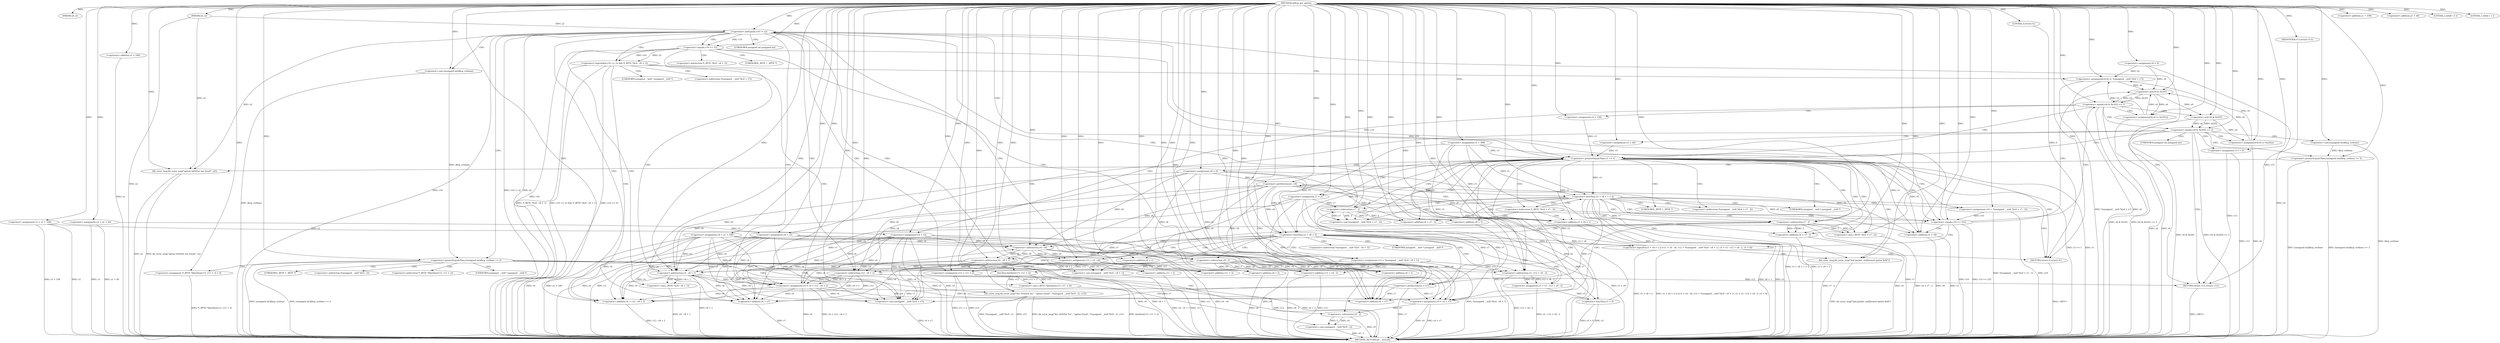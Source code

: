 digraph udhcp_get_option {  
"1000114" [label = "(METHOD,udhcp_get_option)" ]
"1000374" [label = "(METHOD_RETURN,int __fastcall)" ]
"1000115" [label = "(PARAM,int a1)" ]
"1000116" [label = "(PARAM,int a2)" ]
"1000131" [label = "(<operator>.assignment,v2 = a1 + 108)" ]
"1000133" [label = "(<operator>.addition,a1 + 108)" ]
"1000136" [label = "(<operator>.assignment,v3 = a1 + 44)" ]
"1000138" [label = "(<operator>.addition,a1 + 44)" ]
"1000141" [label = "(<operator>.assignment,v4 = a1 + 240)" ]
"1000143" [label = "(<operator>.addition,a1 + 240)" ]
"1000146" [label = "(<operator>.assignment,v5 = 388)" ]
"1000149" [label = "(<operator>.assignment,v6 = 0)" ]
"1000153" [label = "(LITERAL,2,while ( 2 ))" ]
"1000155" [label = "(<operator>.assignment,v7 = 2)" ]
"1000158" [label = "(<operator>.assignment,v8 = 0)" ]
"1000162" [label = "(LITERAL,1,while ( 1 ))" ]
"1000164" [label = "(<operator>.assignment,v9 = v4 + v7)" ]
"1000166" [label = "(<operator>.addition,v4 + v7)" ]
"1000169" [label = "(<operator>.assignment,v10 = *(unsigned __int8 *)(v4 + v7 - 2))" ]
"1000172" [label = "(<operator>.cast,(unsigned __int8 *)(v4 + v7 - 2))" ]
"1000174" [label = "(<operator>.addition,v4 + v7 - 2)" ]
"1000176" [label = "(<operator>.subtraction,v7 - 2)" ]
"1000181" [label = "(<operator>.cast,(_BYTE *)(v4 + v7 - 2))" ]
"1000183" [label = "(<operator>.addition,v4 + v7 - 2)" ]
"1000185" [label = "(<operator>.subtraction,v7 - 2)" ]
"1000189" [label = "(<operator>.preDecrement,--v8)" ]
"1000191" [label = "(<operator>.preIncrement,++v7)" ]
"1000194" [label = "(<operator>.lessThan,v5 + v8 + 1 < 2)" ]
"1000195" [label = "(<operator>.addition,v5 + v8 + 1)" ]
"1000197" [label = "(<operator>.addition,v8 + 1)" ]
"1000203" [label = "(<operator>.equals,v10 == 255)" ]
"1000208" [label = "(<operator>.equals,(v6 & 0x101) == 1)" ]
"1000209" [label = "(<operator>.and,v6 & 0x101)" ]
"1000214" [label = "(<operators>.assignmentOr,v6 |= 0x101u)" ]
"1000217" [label = "(<operator>.assignment,v5 = 128)" ]
"1000220" [label = "(<operator>.assignment,v4 = v2)" ]
"1000225" [label = "(<operator>.equals,(v6 & 0x202) == 2)" ]
"1000226" [label = "(<operator>.and,v6 & 0x202)" ]
"1000231" [label = "(<operators>.assignmentOr,v6 |= 0x202u)" ]
"1000234" [label = "(<operator>.assignment,v5 = 64)" ]
"1000237" [label = "(<operator>.assignment,v4 = v3)" ]
"1000241" [label = "(<operator>.assignment,v13 = 0)" ]
"1000245" [label = "(<operator>.greaterEqualsThan,(unsigned int)dhcp_verbose >= 3)" ]
"1000246" [label = "(<operator>.cast,(unsigned int)dhcp_verbose)" ]
"1000250" [label = "(bb_error_msg,bb_error_msg(\"option 0x%02x not found\", a2))" ]
"1000256" [label = "(<operator>.logicalOr,v5 + v8 < 2 || (v11 = v4 - v8, v12 = *(unsigned __int8 *)(v4 - v8 + 1), v5 = v5 - v12 + v8 - 2, v5 < 0))" ]
"1000257" [label = "(<operator>.lessThan,v5 + v8 < 2)" ]
"1000258" [label = "(<operator>.addition,v5 + v8)" ]
"1000263" [label = "(<operator>.assignment,v11 = v4 - v8)" ]
"1000265" [label = "(<operator>.subtraction,v4 - v8)" ]
"1000269" [label = "(<operator>.assignment,v12 = *(unsigned __int8 *)(v4 - v8 + 1))" ]
"1000272" [label = "(<operator>.cast,(unsigned __int8 *)(v4 - v8 + 1))" ]
"1000274" [label = "(<operator>.subtraction,v4 - v8 + 1)" ]
"1000276" [label = "(<operator>.addition,v8 + 1)" ]
"1000280" [label = "(<operator>.assignment,v5 = v5 - v12 + v8 - 2)" ]
"1000282" [label = "(<operator>.subtraction,v5 - v12 + v8 - 2)" ]
"1000284" [label = "(<operator>.addition,v12 + v8 - 2)" ]
"1000286" [label = "(<operator>.subtraction,v8 - 2)" ]
"1000289" [label = "(<operator>.lessThan,v5 < 0)" ]
"1000294" [label = "(bb_error_msg,bb_error_msg(\"bad packet, malformed option field\"))" ]
"1000296" [label = "(RETURN,return 0;,return 0;)" ]
"1000297" [label = "(LITERAL,0,return 0;)" ]
"1000299" [label = "(<operator>.notEquals,v10 != a2)" ]
"1000304" [label = "(<operator>.logicalAnd,v10 == 52 && *(_BYTE *)(v4 - v8 + 1))" ]
"1000305" [label = "(<operator>.equals,v10 == 52)" ]
"1000309" [label = "(<operator>.cast,(_BYTE *)(v4 - v8 + 1))" ]
"1000311" [label = "(<operator>.subtraction,v4 - v8 + 1)" ]
"1000313" [label = "(<operator>.addition,v8 + 1)" ]
"1000316" [label = "(<operators>.assignmentOr,v6 |= *(unsigned __int8 *)(v4 + v7))" ]
"1000319" [label = "(<operator>.cast,(unsigned __int8 *)(v4 + v7))" ]
"1000321" [label = "(<operator>.addition,v4 + v7)" ]
"1000324" [label = "(<operator>.assignment,v4 = v4 + v12 - v8 + 2)" ]
"1000326" [label = "(<operator>.addition,v4 + v12 - v8 + 2)" ]
"1000328" [label = "(<operator>.subtraction,v12 - v8 + 2)" ]
"1000330" [label = "(<operator>.addition,v8 + 2)" ]
"1000335" [label = "(<operator>.greaterEqualsThan,v5 >= 1)" ]
"1000341" [label = "(<operator>.greaterEqualsThan,(unsigned int)dhcp_verbose >= 2)" ]
"1000342" [label = "(<operator>.cast,(unsigned int)dhcp_verbose)" ]
"1000347" [label = "(<operator>.assignment,*(_BYTE *)bin2hex(v15, v11 + 2) = 0)" ]
"1000349" [label = "(<operator>.cast,(_BYTE *)bin2hex(v15, v11 + 2))" ]
"1000351" [label = "(bin2hex,bin2hex(v15, v11 + 2))" ]
"1000353" [label = "(<operator>.addition,v11 + 2)" ]
"1000357" [label = "(bb_error_msg,bb_error_msg(\"%s: 0x%02x %s\", \"option found\", *(unsigned __int8 *)(v9 - 2), v15))" ]
"1000361" [label = "(<operator>.cast,(unsigned __int8 *)(v9 - 2))" ]
"1000363" [label = "(<operator>.subtraction,v9 - 2)" ]
"1000367" [label = "(<operator>.assignment,v13 = v11 + 2)" ]
"1000369" [label = "(<operator>.addition,v11 + 2)" ]
"1000372" [label = "(RETURN,return v13;,return v13;)" ]
"1000373" [label = "(IDENTIFIER,v13,return v13;)" ]
"1000171" [label = "(<operator>.indirection,*(unsigned __int8 *)(v4 + v7 - 2))" ]
"1000173" [label = "(UNKNOWN,unsigned __int8 *,unsigned __int8 *)" ]
"1000180" [label = "(<operator>.indirection,*(_BYTE *)(v4 + v7 - 2))" ]
"1000182" [label = "(UNKNOWN,_BYTE *,_BYTE *)" ]
"1000247" [label = "(UNKNOWN,unsigned int,unsigned int)" ]
"1000271" [label = "(<operator>.indirection,*(unsigned __int8 *)(v4 - v8 + 1))" ]
"1000273" [label = "(UNKNOWN,unsigned __int8 *,unsigned __int8 *)" ]
"1000308" [label = "(<operator>.indirection,*(_BYTE *)(v4 - v8 + 1))" ]
"1000310" [label = "(UNKNOWN,_BYTE *,_BYTE *)" ]
"1000318" [label = "(<operator>.indirection,*(unsigned __int8 *)(v4 + v7))" ]
"1000320" [label = "(UNKNOWN,unsigned __int8 *,unsigned __int8 *)" ]
"1000343" [label = "(UNKNOWN,unsigned int,unsigned int)" ]
"1000348" [label = "(<operator>.indirection,*(_BYTE *)bin2hex(v15, v11 + 2))" ]
"1000350" [label = "(UNKNOWN,_BYTE *,_BYTE *)" ]
"1000360" [label = "(<operator>.indirection,*(unsigned __int8 *)(v9 - 2))" ]
"1000362" [label = "(UNKNOWN,unsigned __int8 *,unsigned __int8 *)" ]
  "1000328" -> "1000374"  [ label = "DDG: v12"] 
  "1000258" -> "1000374"  [ label = "DDG: v8"] 
  "1000289" -> "1000374"  [ label = "DDG: v5 < 0"] 
  "1000294" -> "1000374"  [ label = "DDG: bb_error_msg(\"bad packet, malformed option field\")"] 
  "1000143" -> "1000374"  [ label = "DDG: a1"] 
  "1000194" -> "1000374"  [ label = "DDG: v5 + v8 + 1 < 2"] 
  "1000141" -> "1000374"  [ label = "DDG: a1 + 240"] 
  "1000341" -> "1000374"  [ label = "DDG: (unsigned int)dhcp_verbose"] 
  "1000347" -> "1000374"  [ label = "DDG: *(_BYTE *)bin2hex(v15, v11 + 2)"] 
  "1000335" -> "1000374"  [ label = "DDG: v5 >= 1"] 
  "1000203" -> "1000374"  [ label = "DDG: v10 == 255"] 
  "1000324" -> "1000374"  [ label = "DDG: v4"] 
  "1000237" -> "1000374"  [ label = "DDG: v3"] 
  "1000164" -> "1000374"  [ label = "DDG: v4 + v7"] 
  "1000342" -> "1000374"  [ label = "DDG: dhcp_verbose"] 
  "1000328" -> "1000374"  [ label = "DDG: v8 + 2"] 
  "1000258" -> "1000374"  [ label = "DDG: v5"] 
  "1000319" -> "1000374"  [ label = "DDG: v4 + v7"] 
  "1000263" -> "1000374"  [ label = "DDG: v4 - v8"] 
  "1000304" -> "1000374"  [ label = "DDG: *(_BYTE *)(v4 - v8 + 1)"] 
  "1000141" -> "1000374"  [ label = "DDG: v4"] 
  "1000183" -> "1000374"  [ label = "DDG: v4"] 
  "1000349" -> "1000374"  [ label = "DDG: bin2hex(v15, v11 + 2)"] 
  "1000257" -> "1000374"  [ label = "DDG: v5 + v8"] 
  "1000245" -> "1000374"  [ label = "DDG: (unsigned int)dhcp_verbose"] 
  "1000321" -> "1000374"  [ label = "DDG: v7"] 
  "1000363" -> "1000374"  [ label = "DDG: v9"] 
  "1000311" -> "1000374"  [ label = "DDG: v8 + 1"] 
  "1000367" -> "1000374"  [ label = "DDG: v11 + 2"] 
  "1000289" -> "1000374"  [ label = "DDG: v5"] 
  "1000220" -> "1000374"  [ label = "DDG: v4"] 
  "1000256" -> "1000374"  [ label = "DDG: v5 + v8 < 2 || (v11 = v4 - v8, v12 = *(unsigned __int8 *)(v4 - v8 + 1), v5 = v5 - v12 + v8 - 2, v5 < 0)"] 
  "1000272" -> "1000374"  [ label = "DDG: v4 - v8 + 1"] 
  "1000136" -> "1000374"  [ label = "DDG: v3"] 
  "1000299" -> "1000374"  [ label = "DDG: a2"] 
  "1000369" -> "1000374"  [ label = "DDG: v11"] 
  "1000226" -> "1000374"  [ label = "DDG: v6"] 
  "1000225" -> "1000374"  [ label = "DDG: v6 & 0x202"] 
  "1000250" -> "1000374"  [ label = "DDG: bb_error_msg(\"option 0x%02x not found\", a2)"] 
  "1000181" -> "1000374"  [ label = "DDG: v4 + v7 - 2"] 
  "1000131" -> "1000374"  [ label = "DDG: a1 + 108"] 
  "1000367" -> "1000374"  [ label = "DDG: v13"] 
  "1000341" -> "1000374"  [ label = "DDG: (unsigned int)dhcp_verbose >= 2"] 
  "1000149" -> "1000374"  [ label = "DDG: v6"] 
  "1000146" -> "1000374"  [ label = "DDG: v5"] 
  "1000203" -> "1000374"  [ label = "DDG: v10"] 
  "1000280" -> "1000374"  [ label = "DDG: v5 - v12 + v8 - 2"] 
  "1000116" -> "1000374"  [ label = "DDG: a2"] 
  "1000214" -> "1000374"  [ label = "DDG: v6"] 
  "1000269" -> "1000374"  [ label = "DDG: *(unsigned __int8 *)(v4 - v8 + 1)"] 
  "1000304" -> "1000374"  [ label = "DDG: v10 == 52 && *(_BYTE *)(v4 - v8 + 1)"] 
  "1000136" -> "1000374"  [ label = "DDG: a1 + 44"] 
  "1000158" -> "1000374"  [ label = "DDG: v8"] 
  "1000231" -> "1000374"  [ label = "DDG: v6"] 
  "1000183" -> "1000374"  [ label = "DDG: v7 - 2"] 
  "1000220" -> "1000374"  [ label = "DDG: v2"] 
  "1000274" -> "1000374"  [ label = "DDG: v4"] 
  "1000246" -> "1000374"  [ label = "DDG: dhcp_verbose"] 
  "1000169" -> "1000374"  [ label = "DDG: v10"] 
  "1000357" -> "1000374"  [ label = "DDG: v15"] 
  "1000284" -> "1000374"  [ label = "DDG: v8 - 2"] 
  "1000250" -> "1000374"  [ label = "DDG: a2"] 
  "1000225" -> "1000374"  [ label = "DDG: (v6 & 0x202) == 2"] 
  "1000286" -> "1000374"  [ label = "DDG: v8"] 
  "1000197" -> "1000374"  [ label = "DDG: v8"] 
  "1000316" -> "1000374"  [ label = "DDG: v6"] 
  "1000309" -> "1000374"  [ label = "DDG: v4 - v8 + 1"] 
  "1000208" -> "1000374"  [ label = "DDG: v6 & 0x101"] 
  "1000208" -> "1000374"  [ label = "DDG: (v6 & 0x101) == 1"] 
  "1000256" -> "1000374"  [ label = "DDG: v5 + v8 < 2"] 
  "1000169" -> "1000374"  [ label = "DDG: *(unsigned __int8 *)(v4 + v7 - 2)"] 
  "1000191" -> "1000374"  [ label = "DDG: v7"] 
  "1000155" -> "1000374"  [ label = "DDG: v7"] 
  "1000305" -> "1000374"  [ label = "DDG: v10"] 
  "1000326" -> "1000374"  [ label = "DDG: v12 - v8 + 2"] 
  "1000335" -> "1000374"  [ label = "DDG: v5"] 
  "1000299" -> "1000374"  [ label = "DDG: v10"] 
  "1000241" -> "1000374"  [ label = "DDG: v13"] 
  "1000195" -> "1000374"  [ label = "DDG: v5"] 
  "1000299" -> "1000374"  [ label = "DDG: v10 != a2"] 
  "1000361" -> "1000374"  [ label = "DDG: v9 - 2"] 
  "1000263" -> "1000374"  [ label = "DDG: v11"] 
  "1000304" -> "1000374"  [ label = "DDG: v10 == 52"] 
  "1000357" -> "1000374"  [ label = "DDG: bb_error_msg(\"%s: 0x%02x %s\", \"option found\", *(unsigned __int8 *)(v9 - 2), v15)"] 
  "1000282" -> "1000374"  [ label = "DDG: v12 + v8 - 2"] 
  "1000237" -> "1000374"  [ label = "DDG: v4"] 
  "1000194" -> "1000374"  [ label = "DDG: v5 + v8 + 1"] 
  "1000316" -> "1000374"  [ label = "DDG: *(unsigned __int8 *)(v4 + v7)"] 
  "1000324" -> "1000374"  [ label = "DDG: v4 + v12 - v8 + 2"] 
  "1000274" -> "1000374"  [ label = "DDG: v8 + 1"] 
  "1000195" -> "1000374"  [ label = "DDG: v8 + 1"] 
  "1000245" -> "1000374"  [ label = "DDG: (unsigned int)dhcp_verbose >= 3"] 
  "1000164" -> "1000374"  [ label = "DDG: v9"] 
  "1000284" -> "1000374"  [ label = "DDG: v12"] 
  "1000185" -> "1000374"  [ label = "DDG: v7"] 
  "1000131" -> "1000374"  [ label = "DDG: v2"] 
  "1000357" -> "1000374"  [ label = "DDG: *(unsigned __int8 *)(v9 - 2)"] 
  "1000330" -> "1000374"  [ label = "DDG: v8"] 
  "1000372" -> "1000374"  [ label = "DDG: <RET>"] 
  "1000296" -> "1000374"  [ label = "DDG: <RET>"] 
  "1000114" -> "1000115"  [ label = "DDG: "] 
  "1000114" -> "1000116"  [ label = "DDG: "] 
  "1000114" -> "1000131"  [ label = "DDG: "] 
  "1000114" -> "1000133"  [ label = "DDG: "] 
  "1000114" -> "1000136"  [ label = "DDG: "] 
  "1000114" -> "1000138"  [ label = "DDG: "] 
  "1000114" -> "1000141"  [ label = "DDG: "] 
  "1000114" -> "1000143"  [ label = "DDG: "] 
  "1000114" -> "1000146"  [ label = "DDG: "] 
  "1000114" -> "1000149"  [ label = "DDG: "] 
  "1000114" -> "1000153"  [ label = "DDG: "] 
  "1000114" -> "1000155"  [ label = "DDG: "] 
  "1000114" -> "1000158"  [ label = "DDG: "] 
  "1000114" -> "1000162"  [ label = "DDG: "] 
  "1000324" -> "1000164"  [ label = "DDG: v4"] 
  "1000220" -> "1000164"  [ label = "DDG: v4"] 
  "1000237" -> "1000164"  [ label = "DDG: v4"] 
  "1000141" -> "1000164"  [ label = "DDG: v4"] 
  "1000114" -> "1000164"  [ label = "DDG: "] 
  "1000191" -> "1000164"  [ label = "DDG: v7"] 
  "1000155" -> "1000164"  [ label = "DDG: v7"] 
  "1000324" -> "1000166"  [ label = "DDG: v4"] 
  "1000220" -> "1000166"  [ label = "DDG: v4"] 
  "1000237" -> "1000166"  [ label = "DDG: v4"] 
  "1000141" -> "1000166"  [ label = "DDG: v4"] 
  "1000114" -> "1000166"  [ label = "DDG: "] 
  "1000191" -> "1000166"  [ label = "DDG: v7"] 
  "1000155" -> "1000166"  [ label = "DDG: v7"] 
  "1000114" -> "1000169"  [ label = "DDG: "] 
  "1000114" -> "1000172"  [ label = "DDG: "] 
  "1000176" -> "1000172"  [ label = "DDG: v7"] 
  "1000176" -> "1000172"  [ label = "DDG: 2"] 
  "1000114" -> "1000174"  [ label = "DDG: "] 
  "1000176" -> "1000174"  [ label = "DDG: v7"] 
  "1000176" -> "1000174"  [ label = "DDG: 2"] 
  "1000114" -> "1000176"  [ label = "DDG: "] 
  "1000191" -> "1000176"  [ label = "DDG: v7"] 
  "1000155" -> "1000176"  [ label = "DDG: v7"] 
  "1000114" -> "1000181"  [ label = "DDG: "] 
  "1000185" -> "1000181"  [ label = "DDG: v7"] 
  "1000185" -> "1000181"  [ label = "DDG: 2"] 
  "1000114" -> "1000183"  [ label = "DDG: "] 
  "1000185" -> "1000183"  [ label = "DDG: v7"] 
  "1000185" -> "1000183"  [ label = "DDG: 2"] 
  "1000176" -> "1000185"  [ label = "DDG: v7"] 
  "1000114" -> "1000185"  [ label = "DDG: "] 
  "1000158" -> "1000189"  [ label = "DDG: v8"] 
  "1000114" -> "1000189"  [ label = "DDG: "] 
  "1000185" -> "1000191"  [ label = "DDG: v7"] 
  "1000114" -> "1000191"  [ label = "DDG: "] 
  "1000146" -> "1000194"  [ label = "DDG: v5"] 
  "1000335" -> "1000194"  [ label = "DDG: v5"] 
  "1000114" -> "1000194"  [ label = "DDG: "] 
  "1000189" -> "1000194"  [ label = "DDG: v8"] 
  "1000146" -> "1000195"  [ label = "DDG: v5"] 
  "1000335" -> "1000195"  [ label = "DDG: v5"] 
  "1000114" -> "1000195"  [ label = "DDG: "] 
  "1000189" -> "1000195"  [ label = "DDG: v8"] 
  "1000189" -> "1000197"  [ label = "DDG: v8"] 
  "1000114" -> "1000197"  [ label = "DDG: "] 
  "1000169" -> "1000203"  [ label = "DDG: v10"] 
  "1000305" -> "1000203"  [ label = "DDG: v10"] 
  "1000114" -> "1000203"  [ label = "DDG: "] 
  "1000209" -> "1000208"  [ label = "DDG: v6"] 
  "1000209" -> "1000208"  [ label = "DDG: 0x101"] 
  "1000149" -> "1000209"  [ label = "DDG: v6"] 
  "1000214" -> "1000209"  [ label = "DDG: v6"] 
  "1000231" -> "1000209"  [ label = "DDG: v6"] 
  "1000316" -> "1000209"  [ label = "DDG: v6"] 
  "1000114" -> "1000209"  [ label = "DDG: "] 
  "1000114" -> "1000208"  [ label = "DDG: "] 
  "1000114" -> "1000214"  [ label = "DDG: "] 
  "1000209" -> "1000214"  [ label = "DDG: v6"] 
  "1000114" -> "1000217"  [ label = "DDG: "] 
  "1000131" -> "1000220"  [ label = "DDG: v2"] 
  "1000114" -> "1000220"  [ label = "DDG: "] 
  "1000226" -> "1000225"  [ label = "DDG: v6"] 
  "1000226" -> "1000225"  [ label = "DDG: 0x202"] 
  "1000209" -> "1000226"  [ label = "DDG: v6"] 
  "1000114" -> "1000226"  [ label = "DDG: "] 
  "1000114" -> "1000225"  [ label = "DDG: "] 
  "1000114" -> "1000231"  [ label = "DDG: "] 
  "1000226" -> "1000231"  [ label = "DDG: v6"] 
  "1000114" -> "1000234"  [ label = "DDG: "] 
  "1000136" -> "1000237"  [ label = "DDG: v3"] 
  "1000114" -> "1000237"  [ label = "DDG: "] 
  "1000114" -> "1000241"  [ label = "DDG: "] 
  "1000246" -> "1000245"  [ label = "DDG: dhcp_verbose"] 
  "1000114" -> "1000246"  [ label = "DDG: "] 
  "1000114" -> "1000245"  [ label = "DDG: "] 
  "1000114" -> "1000250"  [ label = "DDG: "] 
  "1000299" -> "1000250"  [ label = "DDG: a2"] 
  "1000116" -> "1000250"  [ label = "DDG: a2"] 
  "1000257" -> "1000256"  [ label = "DDG: v5 + v8"] 
  "1000257" -> "1000256"  [ label = "DDG: 2"] 
  "1000146" -> "1000257"  [ label = "DDG: v5"] 
  "1000335" -> "1000257"  [ label = "DDG: v5"] 
  "1000114" -> "1000257"  [ label = "DDG: "] 
  "1000158" -> "1000257"  [ label = "DDG: v8"] 
  "1000189" -> "1000257"  [ label = "DDG: v8"] 
  "1000146" -> "1000258"  [ label = "DDG: v5"] 
  "1000335" -> "1000258"  [ label = "DDG: v5"] 
  "1000114" -> "1000258"  [ label = "DDG: "] 
  "1000158" -> "1000258"  [ label = "DDG: v8"] 
  "1000189" -> "1000258"  [ label = "DDG: v8"] 
  "1000265" -> "1000263"  [ label = "DDG: v4"] 
  "1000265" -> "1000263"  [ label = "DDG: v8"] 
  "1000114" -> "1000263"  [ label = "DDG: "] 
  "1000324" -> "1000265"  [ label = "DDG: v4"] 
  "1000220" -> "1000265"  [ label = "DDG: v4"] 
  "1000237" -> "1000265"  [ label = "DDG: v4"] 
  "1000141" -> "1000265"  [ label = "DDG: v4"] 
  "1000114" -> "1000265"  [ label = "DDG: "] 
  "1000158" -> "1000265"  [ label = "DDG: v8"] 
  "1000189" -> "1000265"  [ label = "DDG: v8"] 
  "1000114" -> "1000269"  [ label = "DDG: "] 
  "1000274" -> "1000272"  [ label = "DDG: v4"] 
  "1000274" -> "1000272"  [ label = "DDG: v8 + 1"] 
  "1000265" -> "1000274"  [ label = "DDG: v4"] 
  "1000114" -> "1000274"  [ label = "DDG: "] 
  "1000265" -> "1000274"  [ label = "DDG: v8"] 
  "1000265" -> "1000276"  [ label = "DDG: v8"] 
  "1000114" -> "1000276"  [ label = "DDG: "] 
  "1000282" -> "1000280"  [ label = "DDG: v5"] 
  "1000282" -> "1000280"  [ label = "DDG: v12 + v8 - 2"] 
  "1000114" -> "1000280"  [ label = "DDG: "] 
  "1000114" -> "1000282"  [ label = "DDG: "] 
  "1000146" -> "1000282"  [ label = "DDG: v5"] 
  "1000335" -> "1000282"  [ label = "DDG: v5"] 
  "1000269" -> "1000282"  [ label = "DDG: v12"] 
  "1000286" -> "1000282"  [ label = "DDG: v8"] 
  "1000286" -> "1000282"  [ label = "DDG: 2"] 
  "1000269" -> "1000284"  [ label = "DDG: v12"] 
  "1000114" -> "1000284"  [ label = "DDG: "] 
  "1000286" -> "1000284"  [ label = "DDG: v8"] 
  "1000286" -> "1000284"  [ label = "DDG: 2"] 
  "1000114" -> "1000286"  [ label = "DDG: "] 
  "1000265" -> "1000286"  [ label = "DDG: v8"] 
  "1000280" -> "1000289"  [ label = "DDG: v5"] 
  "1000114" -> "1000289"  [ label = "DDG: "] 
  "1000114" -> "1000294"  [ label = "DDG: "] 
  "1000297" -> "1000296"  [ label = "DDG: 0"] 
  "1000114" -> "1000296"  [ label = "DDG: "] 
  "1000114" -> "1000297"  [ label = "DDG: "] 
  "1000203" -> "1000299"  [ label = "DDG: v10"] 
  "1000114" -> "1000299"  [ label = "DDG: "] 
  "1000116" -> "1000299"  [ label = "DDG: a2"] 
  "1000305" -> "1000304"  [ label = "DDG: v10"] 
  "1000305" -> "1000304"  [ label = "DDG: 52"] 
  "1000299" -> "1000305"  [ label = "DDG: v10"] 
  "1000114" -> "1000305"  [ label = "DDG: "] 
  "1000311" -> "1000309"  [ label = "DDG: v4"] 
  "1000311" -> "1000309"  [ label = "DDG: v8 + 1"] 
  "1000324" -> "1000311"  [ label = "DDG: v4"] 
  "1000220" -> "1000311"  [ label = "DDG: v4"] 
  "1000274" -> "1000311"  [ label = "DDG: v4"] 
  "1000237" -> "1000311"  [ label = "DDG: v4"] 
  "1000141" -> "1000311"  [ label = "DDG: v4"] 
  "1000114" -> "1000311"  [ label = "DDG: "] 
  "1000286" -> "1000311"  [ label = "DDG: v8"] 
  "1000158" -> "1000311"  [ label = "DDG: v8"] 
  "1000189" -> "1000311"  [ label = "DDG: v8"] 
  "1000286" -> "1000313"  [ label = "DDG: v8"] 
  "1000114" -> "1000313"  [ label = "DDG: "] 
  "1000158" -> "1000313"  [ label = "DDG: v8"] 
  "1000189" -> "1000313"  [ label = "DDG: v8"] 
  "1000149" -> "1000316"  [ label = "DDG: v6"] 
  "1000214" -> "1000316"  [ label = "DDG: v6"] 
  "1000231" -> "1000316"  [ label = "DDG: v6"] 
  "1000114" -> "1000316"  [ label = "DDG: "] 
  "1000324" -> "1000319"  [ label = "DDG: v4"] 
  "1000220" -> "1000319"  [ label = "DDG: v4"] 
  "1000274" -> "1000319"  [ label = "DDG: v4"] 
  "1000237" -> "1000319"  [ label = "DDG: v4"] 
  "1000311" -> "1000319"  [ label = "DDG: v4"] 
  "1000141" -> "1000319"  [ label = "DDG: v4"] 
  "1000114" -> "1000319"  [ label = "DDG: "] 
  "1000191" -> "1000319"  [ label = "DDG: v7"] 
  "1000155" -> "1000319"  [ label = "DDG: v7"] 
  "1000185" -> "1000319"  [ label = "DDG: v7"] 
  "1000324" -> "1000321"  [ label = "DDG: v4"] 
  "1000220" -> "1000321"  [ label = "DDG: v4"] 
  "1000274" -> "1000321"  [ label = "DDG: v4"] 
  "1000237" -> "1000321"  [ label = "DDG: v4"] 
  "1000311" -> "1000321"  [ label = "DDG: v4"] 
  "1000141" -> "1000321"  [ label = "DDG: v4"] 
  "1000114" -> "1000321"  [ label = "DDG: "] 
  "1000191" -> "1000321"  [ label = "DDG: v7"] 
  "1000155" -> "1000321"  [ label = "DDG: v7"] 
  "1000185" -> "1000321"  [ label = "DDG: v7"] 
  "1000220" -> "1000324"  [ label = "DDG: v4"] 
  "1000274" -> "1000324"  [ label = "DDG: v4"] 
  "1000237" -> "1000324"  [ label = "DDG: v4"] 
  "1000311" -> "1000324"  [ label = "DDG: v4"] 
  "1000141" -> "1000324"  [ label = "DDG: v4"] 
  "1000114" -> "1000324"  [ label = "DDG: "] 
  "1000328" -> "1000324"  [ label = "DDG: v12"] 
  "1000328" -> "1000324"  [ label = "DDG: v8 + 2"] 
  "1000324" -> "1000326"  [ label = "DDG: v4"] 
  "1000220" -> "1000326"  [ label = "DDG: v4"] 
  "1000274" -> "1000326"  [ label = "DDG: v4"] 
  "1000237" -> "1000326"  [ label = "DDG: v4"] 
  "1000311" -> "1000326"  [ label = "DDG: v4"] 
  "1000141" -> "1000326"  [ label = "DDG: v4"] 
  "1000114" -> "1000326"  [ label = "DDG: "] 
  "1000328" -> "1000326"  [ label = "DDG: v12"] 
  "1000328" -> "1000326"  [ label = "DDG: v8 + 2"] 
  "1000114" -> "1000328"  [ label = "DDG: "] 
  "1000269" -> "1000328"  [ label = "DDG: v12"] 
  "1000286" -> "1000328"  [ label = "DDG: v8"] 
  "1000158" -> "1000328"  [ label = "DDG: v8"] 
  "1000189" -> "1000328"  [ label = "DDG: v8"] 
  "1000286" -> "1000330"  [ label = "DDG: v8"] 
  "1000114" -> "1000330"  [ label = "DDG: "] 
  "1000158" -> "1000330"  [ label = "DDG: v8"] 
  "1000189" -> "1000330"  [ label = "DDG: v8"] 
  "1000217" -> "1000335"  [ label = "DDG: v5"] 
  "1000289" -> "1000335"  [ label = "DDG: v5"] 
  "1000234" -> "1000335"  [ label = "DDG: v5"] 
  "1000114" -> "1000335"  [ label = "DDG: "] 
  "1000146" -> "1000335"  [ label = "DDG: v5"] 
  "1000342" -> "1000341"  [ label = "DDG: dhcp_verbose"] 
  "1000114" -> "1000342"  [ label = "DDG: "] 
  "1000114" -> "1000341"  [ label = "DDG: "] 
  "1000114" -> "1000347"  [ label = "DDG: "] 
  "1000351" -> "1000349"  [ label = "DDG: v15"] 
  "1000351" -> "1000349"  [ label = "DDG: v11 + 2"] 
  "1000114" -> "1000351"  [ label = "DDG: "] 
  "1000263" -> "1000351"  [ label = "DDG: v11"] 
  "1000263" -> "1000353"  [ label = "DDG: v11"] 
  "1000114" -> "1000353"  [ label = "DDG: "] 
  "1000114" -> "1000357"  [ label = "DDG: "] 
  "1000363" -> "1000361"  [ label = "DDG: v9"] 
  "1000363" -> "1000361"  [ label = "DDG: 2"] 
  "1000164" -> "1000363"  [ label = "DDG: v9"] 
  "1000114" -> "1000363"  [ label = "DDG: "] 
  "1000351" -> "1000357"  [ label = "DDG: v15"] 
  "1000263" -> "1000367"  [ label = "DDG: v11"] 
  "1000114" -> "1000367"  [ label = "DDG: "] 
  "1000263" -> "1000369"  [ label = "DDG: v11"] 
  "1000114" -> "1000369"  [ label = "DDG: "] 
  "1000373" -> "1000372"  [ label = "DDG: v13"] 
  "1000367" -> "1000372"  [ label = "DDG: v13"] 
  "1000241" -> "1000372"  [ label = "DDG: v13"] 
  "1000114" -> "1000373"  [ label = "DDG: "] 
  "1000180" -> "1000191"  [ label = "CDG: "] 
  "1000180" -> "1000189"  [ label = "CDG: "] 
  "1000180" -> "1000197"  [ label = "CDG: "] 
  "1000180" -> "1000195"  [ label = "CDG: "] 
  "1000180" -> "1000194"  [ label = "CDG: "] 
  "1000180" -> "1000203"  [ label = "CDG: "] 
  "1000194" -> "1000296"  [ label = "CDG: "] 
  "1000194" -> "1000294"  [ label = "CDG: "] 
  "1000194" -> "1000176"  [ label = "CDG: "] 
  "1000194" -> "1000174"  [ label = "CDG: "] 
  "1000194" -> "1000173"  [ label = "CDG: "] 
  "1000194" -> "1000172"  [ label = "CDG: "] 
  "1000194" -> "1000171"  [ label = "CDG: "] 
  "1000194" -> "1000169"  [ label = "CDG: "] 
  "1000194" -> "1000166"  [ label = "CDG: "] 
  "1000194" -> "1000164"  [ label = "CDG: "] 
  "1000194" -> "1000185"  [ label = "CDG: "] 
  "1000194" -> "1000183"  [ label = "CDG: "] 
  "1000194" -> "1000182"  [ label = "CDG: "] 
  "1000194" -> "1000181"  [ label = "CDG: "] 
  "1000194" -> "1000180"  [ label = "CDG: "] 
  "1000194" -> "1000203"  [ label = "CDG: "] 
  "1000203" -> "1000208"  [ label = "CDG: "] 
  "1000203" -> "1000209"  [ label = "CDG: "] 
  "1000203" -> "1000256"  [ label = "CDG: "] 
  "1000203" -> "1000258"  [ label = "CDG: "] 
  "1000203" -> "1000257"  [ label = "CDG: "] 
  "1000208" -> "1000220"  [ label = "CDG: "] 
  "1000208" -> "1000217"  [ label = "CDG: "] 
  "1000208" -> "1000214"  [ label = "CDG: "] 
  "1000208" -> "1000226"  [ label = "CDG: "] 
  "1000208" -> "1000225"  [ label = "CDG: "] 
  "1000208" -> "1000335"  [ label = "CDG: "] 
  "1000225" -> "1000237"  [ label = "CDG: "] 
  "1000225" -> "1000234"  [ label = "CDG: "] 
  "1000225" -> "1000231"  [ label = "CDG: "] 
  "1000225" -> "1000247"  [ label = "CDG: "] 
  "1000225" -> "1000246"  [ label = "CDG: "] 
  "1000225" -> "1000245"  [ label = "CDG: "] 
  "1000225" -> "1000241"  [ label = "CDG: "] 
  "1000225" -> "1000335"  [ label = "CDG: "] 
  "1000225" -> "1000372"  [ label = "CDG: "] 
  "1000245" -> "1000250"  [ label = "CDG: "] 
  "1000256" -> "1000299"  [ label = "CDG: "] 
  "1000256" -> "1000296"  [ label = "CDG: "] 
  "1000256" -> "1000294"  [ label = "CDG: "] 
  "1000257" -> "1000272"  [ label = "CDG: "] 
  "1000257" -> "1000271"  [ label = "CDG: "] 
  "1000257" -> "1000269"  [ label = "CDG: "] 
  "1000257" -> "1000265"  [ label = "CDG: "] 
  "1000257" -> "1000263"  [ label = "CDG: "] 
  "1000257" -> "1000286"  [ label = "CDG: "] 
  "1000257" -> "1000284"  [ label = "CDG: "] 
  "1000257" -> "1000282"  [ label = "CDG: "] 
  "1000257" -> "1000280"  [ label = "CDG: "] 
  "1000257" -> "1000276"  [ label = "CDG: "] 
  "1000257" -> "1000274"  [ label = "CDG: "] 
  "1000257" -> "1000273"  [ label = "CDG: "] 
  "1000257" -> "1000289"  [ label = "CDG: "] 
  "1000299" -> "1000304"  [ label = "CDG: "] 
  "1000299" -> "1000305"  [ label = "CDG: "] 
  "1000299" -> "1000335"  [ label = "CDG: "] 
  "1000299" -> "1000330"  [ label = "CDG: "] 
  "1000299" -> "1000328"  [ label = "CDG: "] 
  "1000299" -> "1000326"  [ label = "CDG: "] 
  "1000299" -> "1000324"  [ label = "CDG: "] 
  "1000299" -> "1000343"  [ label = "CDG: "] 
  "1000299" -> "1000342"  [ label = "CDG: "] 
  "1000299" -> "1000341"  [ label = "CDG: "] 
  "1000299" -> "1000367"  [ label = "CDG: "] 
  "1000299" -> "1000372"  [ label = "CDG: "] 
  "1000299" -> "1000369"  [ label = "CDG: "] 
  "1000304" -> "1000320"  [ label = "CDG: "] 
  "1000304" -> "1000319"  [ label = "CDG: "] 
  "1000304" -> "1000318"  [ label = "CDG: "] 
  "1000304" -> "1000316"  [ label = "CDG: "] 
  "1000304" -> "1000321"  [ label = "CDG: "] 
  "1000305" -> "1000313"  [ label = "CDG: "] 
  "1000305" -> "1000311"  [ label = "CDG: "] 
  "1000305" -> "1000310"  [ label = "CDG: "] 
  "1000305" -> "1000309"  [ label = "CDG: "] 
  "1000305" -> "1000308"  [ label = "CDG: "] 
  "1000335" -> "1000296"  [ label = "CDG: "] 
  "1000335" -> "1000294"  [ label = "CDG: "] 
  "1000335" -> "1000158"  [ label = "CDG: "] 
  "1000335" -> "1000155"  [ label = "CDG: "] 
  "1000335" -> "1000176"  [ label = "CDG: "] 
  "1000335" -> "1000174"  [ label = "CDG: "] 
  "1000335" -> "1000173"  [ label = "CDG: "] 
  "1000335" -> "1000172"  [ label = "CDG: "] 
  "1000335" -> "1000171"  [ label = "CDG: "] 
  "1000335" -> "1000169"  [ label = "CDG: "] 
  "1000335" -> "1000166"  [ label = "CDG: "] 
  "1000335" -> "1000164"  [ label = "CDG: "] 
  "1000335" -> "1000185"  [ label = "CDG: "] 
  "1000335" -> "1000183"  [ label = "CDG: "] 
  "1000335" -> "1000182"  [ label = "CDG: "] 
  "1000335" -> "1000181"  [ label = "CDG: "] 
  "1000335" -> "1000180"  [ label = "CDG: "] 
  "1000335" -> "1000203"  [ label = "CDG: "] 
  "1000341" -> "1000351"  [ label = "CDG: "] 
  "1000341" -> "1000350"  [ label = "CDG: "] 
  "1000341" -> "1000349"  [ label = "CDG: "] 
  "1000341" -> "1000348"  [ label = "CDG: "] 
  "1000341" -> "1000347"  [ label = "CDG: "] 
  "1000341" -> "1000363"  [ label = "CDG: "] 
  "1000341" -> "1000362"  [ label = "CDG: "] 
  "1000341" -> "1000361"  [ label = "CDG: "] 
  "1000341" -> "1000360"  [ label = "CDG: "] 
  "1000341" -> "1000357"  [ label = "CDG: "] 
  "1000341" -> "1000353"  [ label = "CDG: "] 
}
